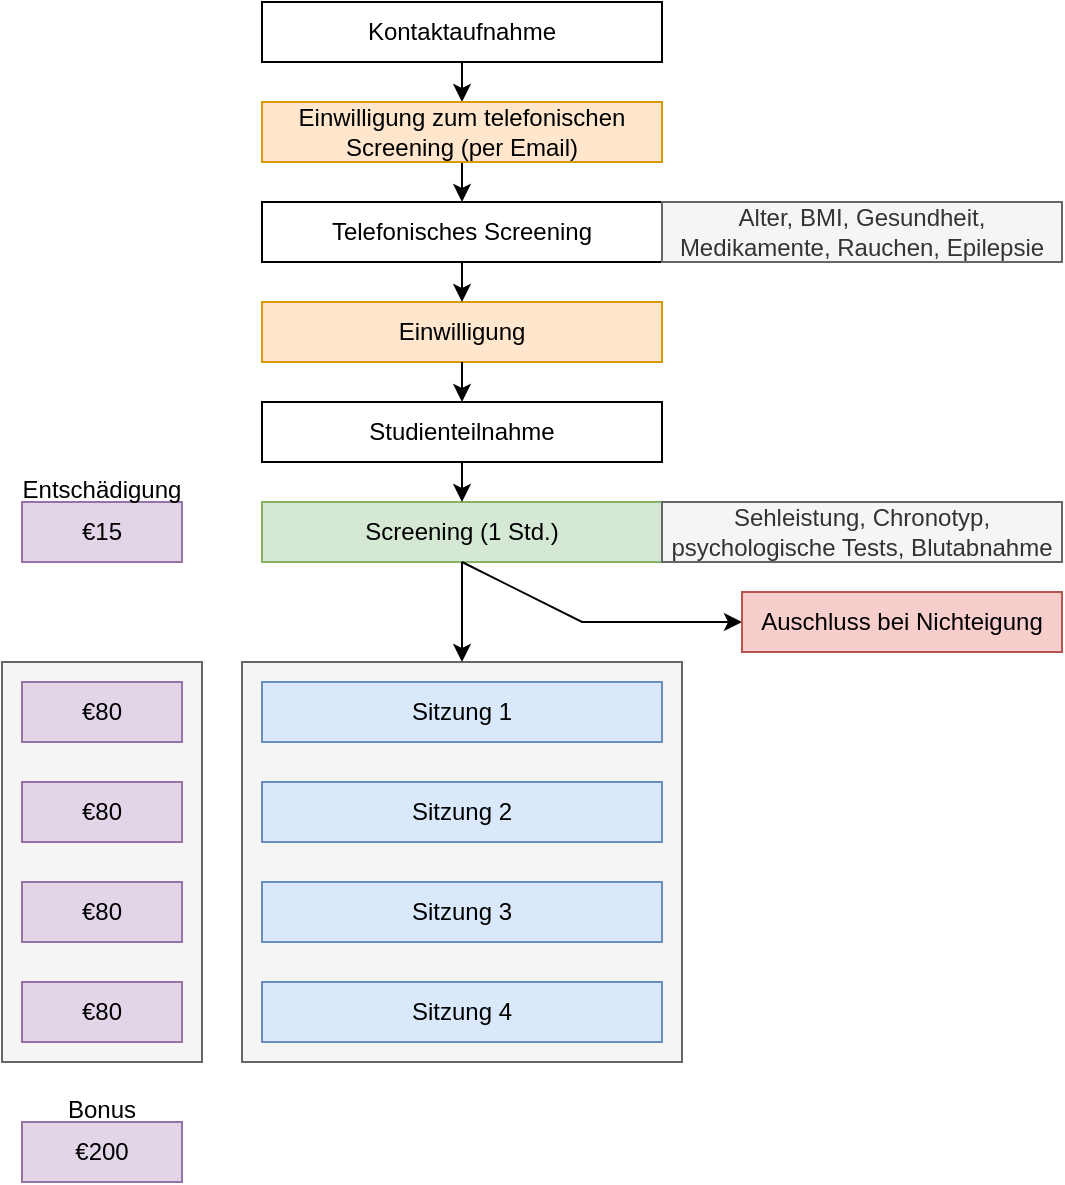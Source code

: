 <mxfile version="18.1.1" type="github">
  <diagram id="_Zy6F1NeNgvhXKTw6616" name="Page-1">
    <mxGraphModel dx="946" dy="542" grid="1" gridSize="10" guides="1" tooltips="1" connect="1" arrows="1" fold="1" page="1" pageScale="1" pageWidth="850" pageHeight="1100" math="0" shadow="0">
      <root>
        <mxCell id="0" />
        <mxCell id="1" parent="0" />
        <mxCell id="0NWHrZtNG80my0IA1FJm-30" value="" style="rounded=0;whiteSpace=wrap;html=1;labelPosition=center;verticalLabelPosition=top;align=center;verticalAlign=bottom;fillColor=#f5f5f5;fontColor=#333333;strokeColor=#666666;" parent="1" vertex="1">
          <mxGeometry x="80" y="360" width="100" height="200" as="geometry" />
        </mxCell>
        <mxCell id="0NWHrZtNG80my0IA1FJm-1" value="Kontaktaufnahme" style="rounded=0;whiteSpace=wrap;html=1;" parent="1" vertex="1">
          <mxGeometry x="210" y="30" width="200" height="30" as="geometry" />
        </mxCell>
        <mxCell id="0NWHrZtNG80my0IA1FJm-2" value="Einwilligung" style="rounded=0;whiteSpace=wrap;html=1;fillColor=#ffe6cc;strokeColor=#d79b00;" parent="1" vertex="1">
          <mxGeometry x="210" y="180" width="200" height="30" as="geometry" />
        </mxCell>
        <mxCell id="0NWHrZtNG80my0IA1FJm-3" value="Studienteilnahme" style="rounded=0;whiteSpace=wrap;html=1;" parent="1" vertex="1">
          <mxGeometry x="210" y="230" width="200" height="30" as="geometry" />
        </mxCell>
        <mxCell id="0NWHrZtNG80my0IA1FJm-4" value="&lt;div&gt;Screening (1 Std.)&lt;br&gt;&lt;/div&gt;" style="rounded=0;whiteSpace=wrap;html=1;fillColor=#d5e8d4;strokeColor=#82b366;" parent="1" vertex="1">
          <mxGeometry x="210" y="280" width="200" height="30" as="geometry" />
        </mxCell>
        <mxCell id="0NWHrZtNG80my0IA1FJm-6" value="Telefonisches Screening" style="rounded=0;whiteSpace=wrap;html=1;" parent="1" vertex="1">
          <mxGeometry x="210" y="130" width="200" height="30" as="geometry" />
        </mxCell>
        <mxCell id="0NWHrZtNG80my0IA1FJm-7" value="Alter, BMI, Gesundheit, Medikamente, Rauchen, Epilepsie" style="rounded=0;whiteSpace=wrap;html=1;fillColor=#f5f5f5;strokeColor=#666666;fontColor=#333333;" parent="1" vertex="1">
          <mxGeometry x="410" y="130" width="200" height="30" as="geometry" />
        </mxCell>
        <mxCell id="0NWHrZtNG80my0IA1FJm-9" value="&lt;div&gt;Sehleistung, Chronotyp,&lt;/div&gt;&lt;div&gt;psychologische Tests, Blutabnahme&lt;br&gt;&lt;/div&gt;" style="rounded=0;whiteSpace=wrap;html=1;fillColor=#f5f5f5;strokeColor=#666666;fontColor=#333333;" parent="1" vertex="1">
          <mxGeometry x="410" y="280" width="200" height="30" as="geometry" />
        </mxCell>
        <mxCell id="0NWHrZtNG80my0IA1FJm-11" value="&lt;div&gt;&lt;br&gt;&lt;/div&gt;" style="rounded=0;whiteSpace=wrap;html=1;labelPosition=center;verticalLabelPosition=top;align=center;verticalAlign=bottom;fillColor=#f5f5f5;fontColor=#333333;strokeColor=#666666;" parent="1" vertex="1">
          <mxGeometry x="200" y="360" width="220" height="200" as="geometry" />
        </mxCell>
        <mxCell id="0NWHrZtNG80my0IA1FJm-12" value="" style="endArrow=classic;html=1;rounded=0;exitX=0.5;exitY=1;exitDx=0;exitDy=0;entryX=0.5;entryY=0;entryDx=0;entryDy=0;" parent="1" source="0NWHrZtNG80my0IA1FJm-1" target="t7CrPiM3XB7Qyy2mB__4-2" edge="1">
          <mxGeometry width="50" height="50" relative="1" as="geometry">
            <mxPoint x="580" y="430" as="sourcePoint" />
            <mxPoint x="630" y="380" as="targetPoint" />
          </mxGeometry>
        </mxCell>
        <mxCell id="0NWHrZtNG80my0IA1FJm-14" value="" style="endArrow=classic;html=1;rounded=0;exitX=0.5;exitY=1;exitDx=0;exitDy=0;entryX=0.5;entryY=0;entryDx=0;entryDy=0;" parent="1" source="0NWHrZtNG80my0IA1FJm-6" target="0NWHrZtNG80my0IA1FJm-2" edge="1">
          <mxGeometry width="50" height="50" relative="1" as="geometry">
            <mxPoint x="580" y="430" as="sourcePoint" />
            <mxPoint x="630" y="380" as="targetPoint" />
          </mxGeometry>
        </mxCell>
        <mxCell id="0NWHrZtNG80my0IA1FJm-16" value="" style="endArrow=classic;html=1;rounded=0;exitX=0.5;exitY=1;exitDx=0;exitDy=0;" parent="1" source="0NWHrZtNG80my0IA1FJm-2" target="0NWHrZtNG80my0IA1FJm-3" edge="1">
          <mxGeometry width="50" height="50" relative="1" as="geometry">
            <mxPoint x="580" y="430" as="sourcePoint" />
            <mxPoint x="630" y="380" as="targetPoint" />
          </mxGeometry>
        </mxCell>
        <mxCell id="0NWHrZtNG80my0IA1FJm-17" value="" style="endArrow=classic;html=1;rounded=0;exitX=0.5;exitY=1;exitDx=0;exitDy=0;entryX=0.5;entryY=0;entryDx=0;entryDy=0;" parent="1" source="0NWHrZtNG80my0IA1FJm-3" target="0NWHrZtNG80my0IA1FJm-4" edge="1">
          <mxGeometry width="50" height="50" relative="1" as="geometry">
            <mxPoint x="580" y="430" as="sourcePoint" />
            <mxPoint x="630" y="380" as="targetPoint" />
          </mxGeometry>
        </mxCell>
        <mxCell id="0NWHrZtNG80my0IA1FJm-18" value="Sitzung 1" style="rounded=0;whiteSpace=wrap;html=1;fillColor=#dae8fc;strokeColor=#6c8ebf;" parent="1" vertex="1">
          <mxGeometry x="210" y="370" width="200" height="30" as="geometry" />
        </mxCell>
        <mxCell id="0NWHrZtNG80my0IA1FJm-19" value="Sitzung 2" style="rounded=0;whiteSpace=wrap;html=1;fillColor=#dae8fc;strokeColor=#6c8ebf;" parent="1" vertex="1">
          <mxGeometry x="210" y="420" width="200" height="30" as="geometry" />
        </mxCell>
        <mxCell id="0NWHrZtNG80my0IA1FJm-20" value="Sitzung 3" style="rounded=0;whiteSpace=wrap;html=1;fillColor=#dae8fc;strokeColor=#6c8ebf;" parent="1" vertex="1">
          <mxGeometry x="210" y="470" width="200" height="30" as="geometry" />
        </mxCell>
        <mxCell id="0NWHrZtNG80my0IA1FJm-21" value="Sitzung 4" style="rounded=0;whiteSpace=wrap;html=1;fillColor=#dae8fc;strokeColor=#6c8ebf;" parent="1" vertex="1">
          <mxGeometry x="210" y="520" width="200" height="30" as="geometry" />
        </mxCell>
        <mxCell id="0NWHrZtNG80my0IA1FJm-23" value="" style="endArrow=classic;html=1;rounded=0;exitX=0.5;exitY=1;exitDx=0;exitDy=0;" parent="1" source="0NWHrZtNG80my0IA1FJm-4" target="0NWHrZtNG80my0IA1FJm-11" edge="1">
          <mxGeometry width="50" height="50" relative="1" as="geometry">
            <mxPoint x="640" y="430" as="sourcePoint" />
            <mxPoint x="690" y="380" as="targetPoint" />
          </mxGeometry>
        </mxCell>
        <mxCell id="0NWHrZtNG80my0IA1FJm-24" value="&lt;span&gt;€15&lt;/span&gt;" style="rounded=0;whiteSpace=wrap;html=1;fillColor=#e1d5e7;strokeColor=#9673a6;" parent="1" vertex="1">
          <mxGeometry x="90" y="280" width="80" height="30" as="geometry" />
        </mxCell>
        <mxCell id="0NWHrZtNG80my0IA1FJm-25" value="&lt;span&gt;€80&lt;/span&gt;" style="rounded=0;whiteSpace=wrap;html=1;fillColor=#e1d5e7;strokeColor=#9673a6;" parent="1" vertex="1">
          <mxGeometry x="90" y="370" width="80" height="30" as="geometry" />
        </mxCell>
        <mxCell id="0NWHrZtNG80my0IA1FJm-26" value="&lt;div align=&quot;center&quot;&gt;Entschädigung&lt;br&gt;&lt;/div&gt;" style="text;whiteSpace=wrap;html=1;align=center;" parent="1" vertex="1">
          <mxGeometry x="85" y="260" width="90" height="30" as="geometry" />
        </mxCell>
        <mxCell id="0NWHrZtNG80my0IA1FJm-27" value="&lt;span&gt;€80&lt;/span&gt;" style="rounded=0;whiteSpace=wrap;html=1;fillColor=#e1d5e7;strokeColor=#9673a6;" parent="1" vertex="1">
          <mxGeometry x="90" y="420" width="80" height="30" as="geometry" />
        </mxCell>
        <mxCell id="0NWHrZtNG80my0IA1FJm-28" value="&lt;span&gt;€80&lt;/span&gt;" style="rounded=0;whiteSpace=wrap;html=1;fillColor=#e1d5e7;strokeColor=#9673a6;" parent="1" vertex="1">
          <mxGeometry x="90" y="470" width="80" height="30" as="geometry" />
        </mxCell>
        <mxCell id="0NWHrZtNG80my0IA1FJm-29" value="&lt;span&gt;€80&lt;/span&gt;" style="rounded=0;whiteSpace=wrap;html=1;fillColor=#e1d5e7;strokeColor=#9673a6;" parent="1" vertex="1">
          <mxGeometry x="90" y="520" width="80" height="30" as="geometry" />
        </mxCell>
        <mxCell id="0NWHrZtNG80my0IA1FJm-31" value="&lt;span&gt;€200&lt;/span&gt;" style="rounded=0;whiteSpace=wrap;html=1;fillColor=#e1d5e7;strokeColor=#9673a6;" parent="1" vertex="1">
          <mxGeometry x="90" y="590" width="80" height="30" as="geometry" />
        </mxCell>
        <mxCell id="0NWHrZtNG80my0IA1FJm-32" value="&lt;div align=&quot;center&quot;&gt;Bonus&lt;/div&gt;" style="text;whiteSpace=wrap;html=1;align=center;" parent="1" vertex="1">
          <mxGeometry x="85" y="570" width="90" height="30" as="geometry" />
        </mxCell>
        <mxCell id="t7CrPiM3XB7Qyy2mB__4-3" style="edgeStyle=orthogonalEdgeStyle;rounded=0;orthogonalLoop=1;jettySize=auto;html=1;exitX=0.5;exitY=1;exitDx=0;exitDy=0;entryX=0.5;entryY=0;entryDx=0;entryDy=0;" edge="1" parent="1" source="t7CrPiM3XB7Qyy2mB__4-2" target="0NWHrZtNG80my0IA1FJm-6">
          <mxGeometry relative="1" as="geometry" />
        </mxCell>
        <mxCell id="t7CrPiM3XB7Qyy2mB__4-2" value="Einwilligung zum telefonischen Screening (per Email)" style="rounded=0;whiteSpace=wrap;html=1;fillColor=#ffe6cc;strokeColor=#d79b00;" vertex="1" parent="1">
          <mxGeometry x="210" y="80" width="200" height="30" as="geometry" />
        </mxCell>
        <mxCell id="t7CrPiM3XB7Qyy2mB__4-4" value="" style="endArrow=classic;html=1;rounded=0;" edge="1" parent="1">
          <mxGeometry width="50" height="50" relative="1" as="geometry">
            <mxPoint x="310" y="310" as="sourcePoint" />
            <mxPoint x="450" y="340" as="targetPoint" />
            <Array as="points">
              <mxPoint x="370" y="340" />
            </Array>
          </mxGeometry>
        </mxCell>
        <mxCell id="t7CrPiM3XB7Qyy2mB__4-5" value="Auschluss bei Nichteigung" style="rounded=0;whiteSpace=wrap;html=1;fillColor=#f8cecc;strokeColor=#b85450;" vertex="1" parent="1">
          <mxGeometry x="450" y="325" width="160" height="30" as="geometry" />
        </mxCell>
      </root>
    </mxGraphModel>
  </diagram>
</mxfile>
